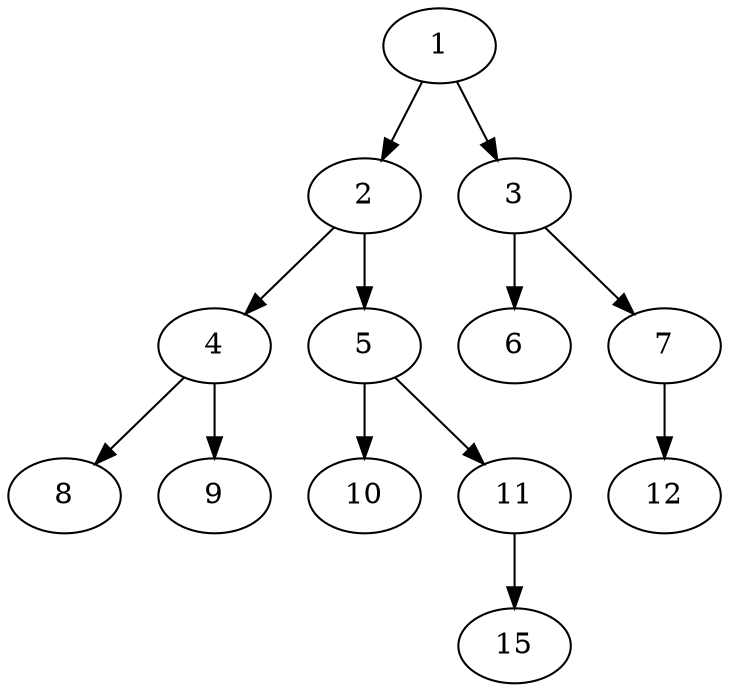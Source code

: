 strict digraph G {
	1 -> {2 , 3}
    2 -> {4, 5};
    3 -> {6, 7}
    4 -> {8, 9}
    5 -> {10, 11};
    7 -> {12}
    11 -> {15}

    6 [value=14]
    8 [value=15]
    9 [value=5]
    10 [value=51]
    12 [value=21]
    15 [value=7]
}